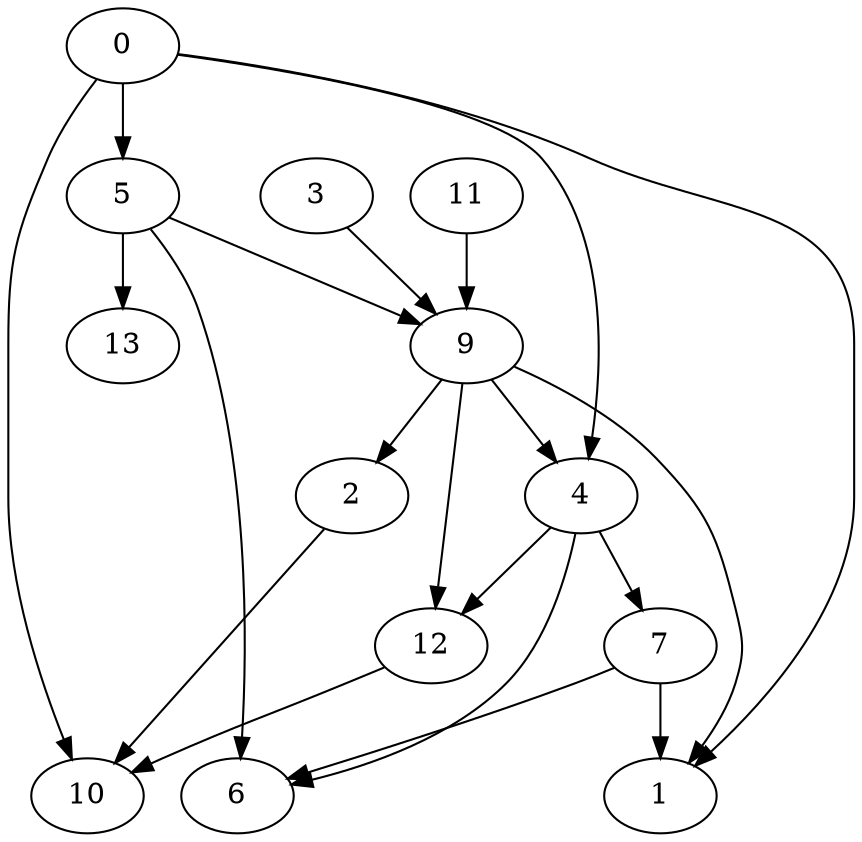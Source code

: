 strict digraph  {
5;
6;
7;
11;
9;
0;
1;
2;
10;
13;
12;
3;
4;
5 -> 6  [weight=57];
5 -> 9  [weight=23];
5 -> 13  [weight=74];
7 -> 6  [weight=19];
7 -> 1  [weight=82];
11 -> 9  [weight=90];
9 -> 1  [weight=63];
9 -> 4  [weight=69];
9 -> 12  [weight=89];
9 -> 2  [weight=29];
0 -> 1  [weight=17];
0 -> 5  [weight=76];
0 -> 10  [weight=84];
0 -> 4  [weight=57];
2 -> 10  [weight=14];
12 -> 10  [weight=75];
3 -> 9  [weight=97];
4 -> 7  [weight=34];
4 -> 12  [weight=6];
4 -> 6  [weight=28];
}
